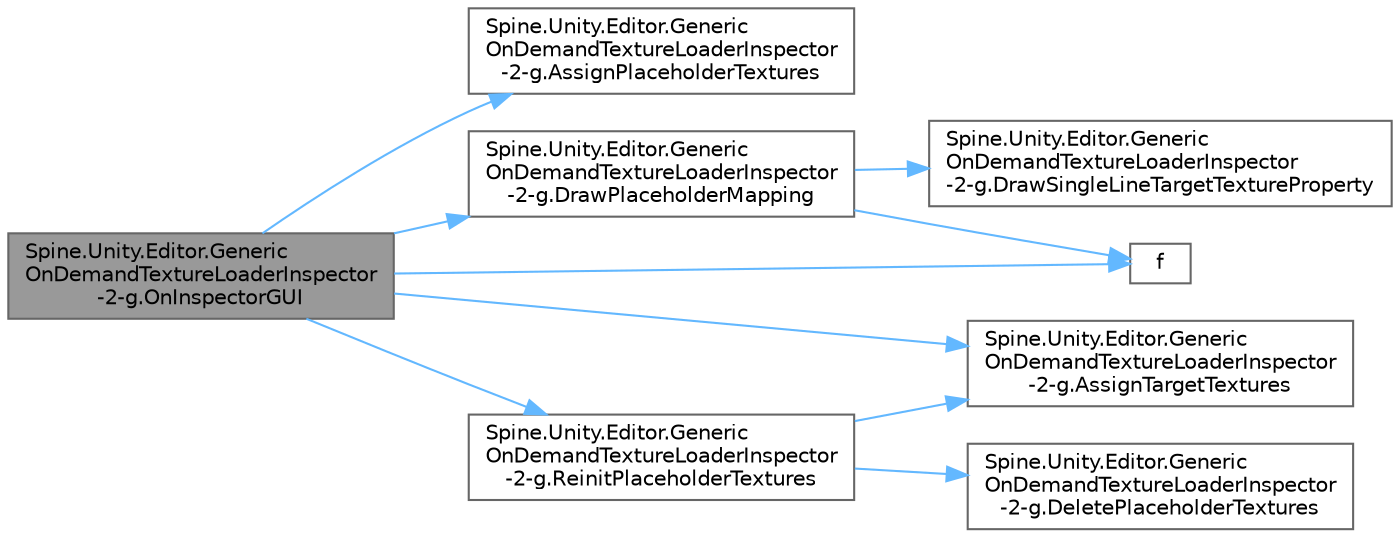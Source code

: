 digraph "Spine.Unity.Editor.GenericOnDemandTextureLoaderInspector-2-g.OnInspectorGUI"
{
 // LATEX_PDF_SIZE
  bgcolor="transparent";
  edge [fontname=Helvetica,fontsize=10,labelfontname=Helvetica,labelfontsize=10];
  node [fontname=Helvetica,fontsize=10,shape=box,height=0.2,width=0.4];
  rankdir="LR";
  Node1 [id="Node000001",label="Spine.Unity.Editor.Generic\lOnDemandTextureLoaderInspector\l-2-g.OnInspectorGUI",height=0.2,width=0.4,color="gray40", fillcolor="grey60", style="filled", fontcolor="black",tooltip=" "];
  Node1 -> Node2 [id="edge10_Node000001_Node000002",color="steelblue1",style="solid",tooltip=" "];
  Node2 [id="Node000002",label="Spine.Unity.Editor.Generic\lOnDemandTextureLoaderInspector\l-2-g.AssignPlaceholderTextures",height=0.2,width=0.4,color="grey40", fillcolor="white", style="filled",URL="$class_spine_1_1_unity_1_1_editor_1_1_generic_on_demand_texture_loader_inspector-2-g.html#a41f46bafa7e1bd37ce97f2558dffc9a1",tooltip=" "];
  Node1 -> Node3 [id="edge11_Node000001_Node000003",color="steelblue1",style="solid",tooltip=" "];
  Node3 [id="Node000003",label="Spine.Unity.Editor.Generic\lOnDemandTextureLoaderInspector\l-2-g.AssignTargetTextures",height=0.2,width=0.4,color="grey40", fillcolor="white", style="filled",URL="$class_spine_1_1_unity_1_1_editor_1_1_generic_on_demand_texture_loader_inspector-2-g.html#a7eb9b3a2bd5e92ecbe81ee62fe355626",tooltip=" "];
  Node1 -> Node4 [id="edge12_Node000001_Node000004",color="steelblue1",style="solid",tooltip=" "];
  Node4 [id="Node000004",label="Spine.Unity.Editor.Generic\lOnDemandTextureLoaderInspector\l-2-g.DrawPlaceholderMapping",height=0.2,width=0.4,color="grey40", fillcolor="white", style="filled",URL="$class_spine_1_1_unity_1_1_editor_1_1_generic_on_demand_texture_loader_inspector-2-g.html#abe038dfaf76e7e6b7f5cc16b2d10789e",tooltip="Draws a single texture mapping entry in the Inspector. Can be overridden in subclasses where needed...."];
  Node4 -> Node5 [id="edge13_Node000004_Node000005",color="steelblue1",style="solid",tooltip=" "];
  Node5 [id="Node000005",label="Spine.Unity.Editor.Generic\lOnDemandTextureLoaderInspector\l-2-g.DrawSingleLineTargetTextureProperty",height=0.2,width=0.4,color="grey40", fillcolor="white", style="filled",URL="$class_spine_1_1_unity_1_1_editor_1_1_generic_on_demand_texture_loader_inspector-2-g.html#a6cc1450ef92b4995f6c38ce496f5a0b5",tooltip="Draws a single texture mapping TargetReference in the Inspector. Can be overridden in subclasses wher..."];
  Node4 -> Node6 [id="edge14_Node000004_Node000006",color="steelblue1",style="solid",tooltip=" "];
  Node6 [id="Node000006",label="f",height=0.2,width=0.4,color="grey40", fillcolor="white", style="filled",URL="$cxx11__tensor__map_8cpp.html#a7f507fea02198f6cb81c86640c7b1a4e",tooltip=" "];
  Node1 -> Node6 [id="edge15_Node000001_Node000006",color="steelblue1",style="solid",tooltip=" "];
  Node1 -> Node7 [id="edge16_Node000001_Node000007",color="steelblue1",style="solid",tooltip=" "];
  Node7 [id="Node000007",label="Spine.Unity.Editor.Generic\lOnDemandTextureLoaderInspector\l-2-g.ReinitPlaceholderTextures",height=0.2,width=0.4,color="grey40", fillcolor="white", style="filled",URL="$class_spine_1_1_unity_1_1_editor_1_1_generic_on_demand_texture_loader_inspector-2-g.html#a81fdd07665e60b47482ab097c45bacd2",tooltip=" "];
  Node7 -> Node3 [id="edge17_Node000007_Node000003",color="steelblue1",style="solid",tooltip=" "];
  Node7 -> Node8 [id="edge18_Node000007_Node000008",color="steelblue1",style="solid",tooltip=" "];
  Node8 [id="Node000008",label="Spine.Unity.Editor.Generic\lOnDemandTextureLoaderInspector\l-2-g.DeletePlaceholderTextures",height=0.2,width=0.4,color="grey40", fillcolor="white", style="filled",URL="$class_spine_1_1_unity_1_1_editor_1_1_generic_on_demand_texture_loader_inspector-2-g.html#a9daed6f6c49f8674e99e132a54a11312",tooltip=" "];
}
